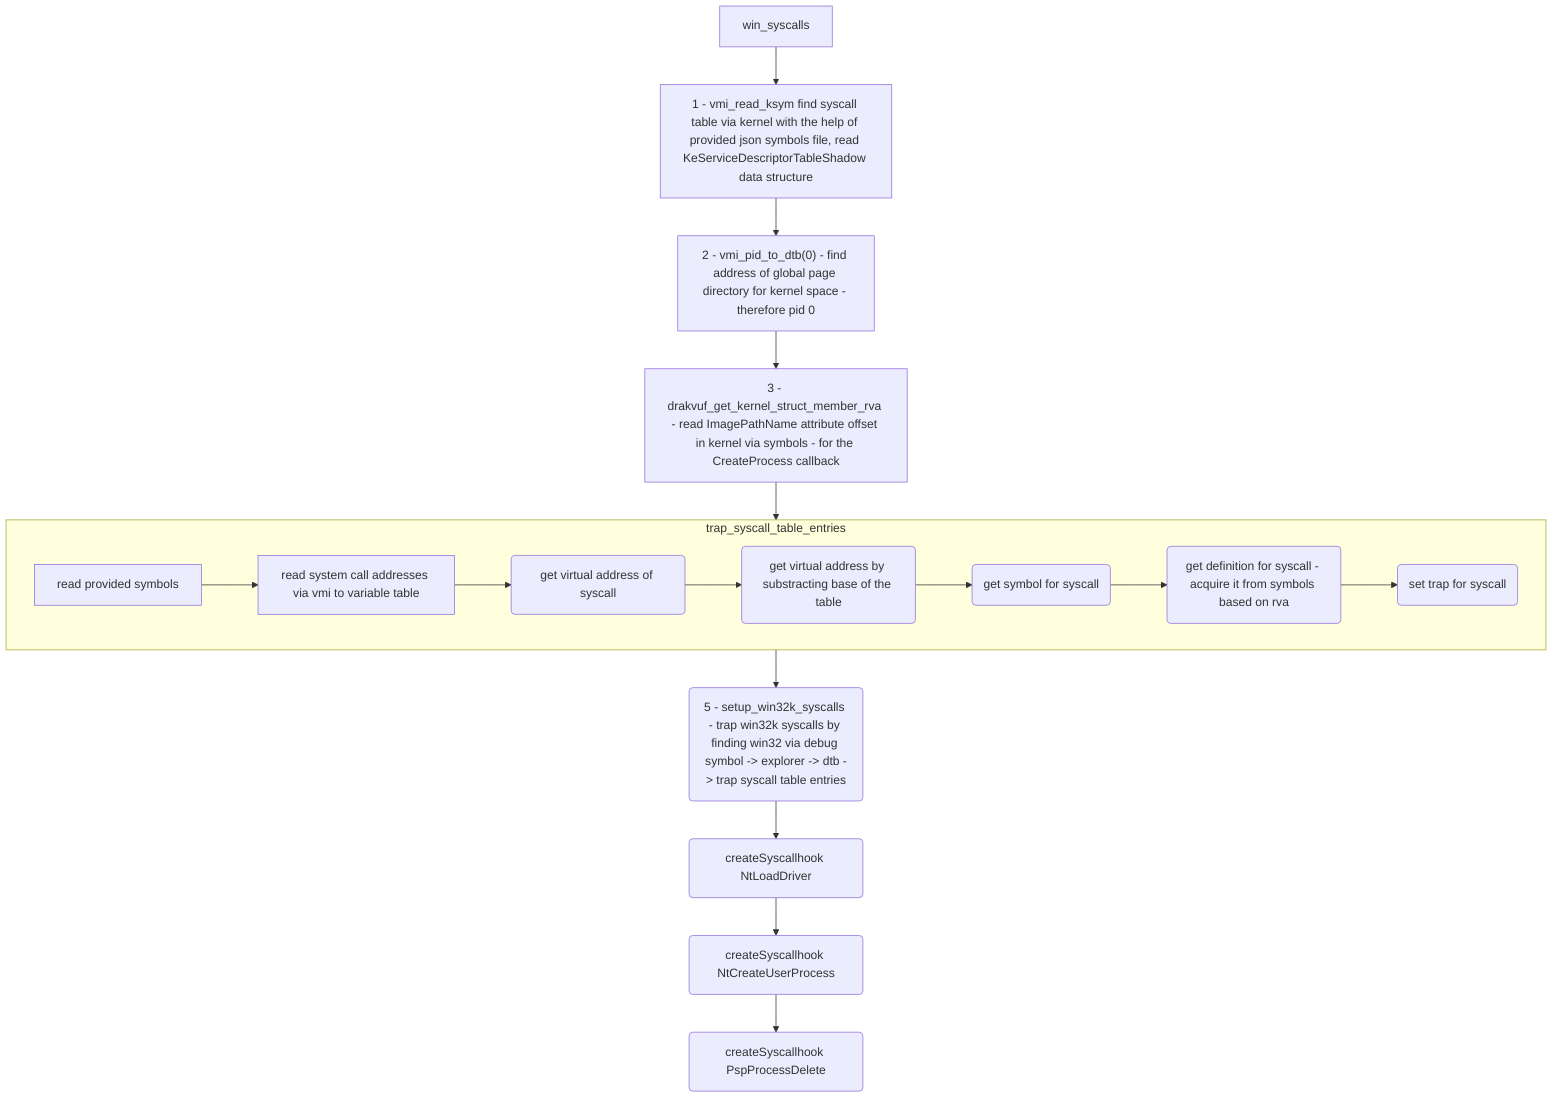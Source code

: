 flowchart TD
    win_syscalls --> vmi_read_ksym["1 - vmi_read_ksym find syscall table via kernel with the help of provided json symbols file, read KeServiceDescriptorTableShadow data structure"]
    vmi_read_ksym --> vmi_pid_to_dtb["2 - vmi_pid_to_dtb(0) - find address of global page directory for kernel space - therefore pid 0"]
    vmi_pid_to_dtb --> drakvuf_get_kernel_struct_member_rva["3 - drakvuf_get_kernel_struct_member_rva - read ImagePathName attribute offset in kernel via symbols - for the CreateProcess callback"]
    drakvuf_get_kernel_struct_member_rva --> trap_syscall_table_entries
    trap_syscall_table_entries --> setup_win32k_syscalls(5 - setup_win32k_syscalls - trap win32k syscalls by finding win32 via debug symbol -> explorer -> dtb -> trap syscall table entries)
    setup_win32k_syscalls --> NtLoadDriver(createSyscallhook NtLoadDriver)
    NtLoadDriver --> NtCreateUserProcess(createSyscallhook NtCreateUserProcess)
    NtCreateUserProcess --> PspProcessDelete(createSyscallhook PspProcessDelete)

    subgraph trap_syscall_table_entries
        getSymbols["read provided symbols"] --> readTable["read system call addresses via vmi to variable table"]
        readTable --> getSyscall_va(get virtual address of syscall)
        getSyscall_va --> getRVA(get virtual address by substracting base of the table)
        getRVA --> getSymbol(get symbol for syscall)
        getSymbol --> getDefinition(get definition for syscall - acquire it from symbols based on rva)
        getDefinition --> setTrapForSyscall(set trap for syscall)
    end